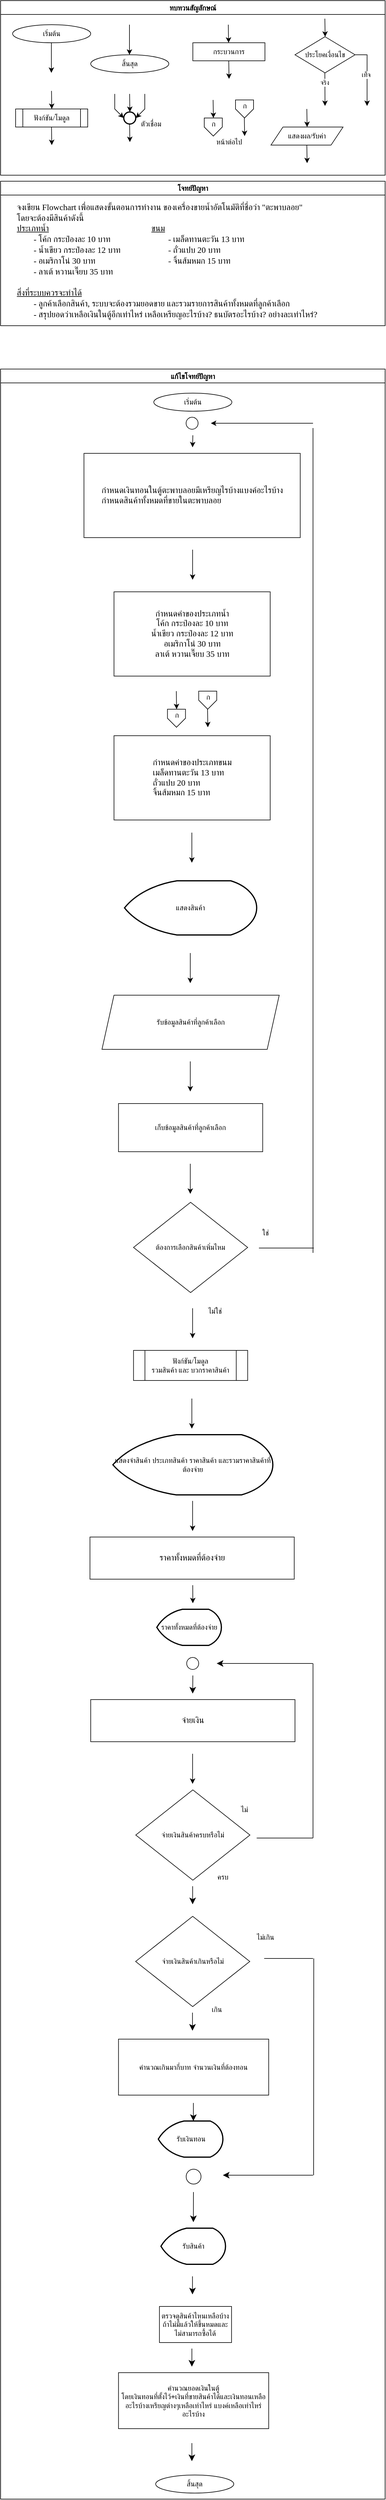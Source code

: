 <mxfile version="28.0.3">
  <diagram name="Page-1" id="BcEKtUA5P6ZAYUJ8KWXm">
    <mxGraphModel dx="1846" dy="598" grid="1" gridSize="10" guides="1" tooltips="1" connect="1" arrows="1" fold="1" page="1" pageScale="1" pageWidth="827" pageHeight="1169" math="0" shadow="0">
      <root>
        <mxCell id="0" />
        <mxCell id="1" parent="0" />
        <mxCell id="hxKvOkTSUKwzt0BQpjmr-1" value="ทบทวนสัญลักษณ์" style="swimlane;fontFamily=Sarabun;fontSource=https%3A%2F%2Ffonts.googleapis.com%2Fcss%3Ffamily%3DSarabun;" parent="1" vertex="1">
          <mxGeometry x="-720" y="20" width="640" height="290" as="geometry" />
        </mxCell>
        <mxCell id="hxKvOkTSUKwzt0BQpjmr-2" value="&lt;font data-font-src=&quot;https://fonts.googleapis.com/css?family=Sarabun&quot; face=&quot;Sarabun&quot;&gt;เริ่มต้น&lt;/font&gt;" style="ellipse;whiteSpace=wrap;html=1;" parent="hxKvOkTSUKwzt0BQpjmr-1" vertex="1">
          <mxGeometry x="20" y="40" width="130" height="30" as="geometry" />
        </mxCell>
        <mxCell id="hxKvOkTSUKwzt0BQpjmr-3" value="" style="endArrow=classic;html=1;rounded=0;" parent="hxKvOkTSUKwzt0BQpjmr-1" edge="1">
          <mxGeometry width="50" height="50" relative="1" as="geometry">
            <mxPoint x="84.5" y="70" as="sourcePoint" />
            <mxPoint x="84.5" y="120" as="targetPoint" />
          </mxGeometry>
        </mxCell>
        <mxCell id="hxKvOkTSUKwzt0BQpjmr-4" value="&lt;font face=&quot;Sarabun&quot;&gt;สิ้นสุด&lt;/font&gt;" style="ellipse;whiteSpace=wrap;html=1;" parent="hxKvOkTSUKwzt0BQpjmr-1" vertex="1">
          <mxGeometry x="150" y="90" width="130" height="30" as="geometry" />
        </mxCell>
        <mxCell id="hxKvOkTSUKwzt0BQpjmr-5" value="" style="endArrow=classic;html=1;rounded=0;" parent="hxKvOkTSUKwzt0BQpjmr-1" edge="1">
          <mxGeometry width="50" height="50" relative="1" as="geometry">
            <mxPoint x="214.5" y="40" as="sourcePoint" />
            <mxPoint x="214.5" y="90" as="targetPoint" />
          </mxGeometry>
        </mxCell>
        <mxCell id="hxKvOkTSUKwzt0BQpjmr-6" value="กระบวนการ" style="rounded=0;whiteSpace=wrap;html=1;fontFamily=Sarabun;fontSource=https%3A%2F%2Ffonts.googleapis.com%2Fcss%3Ffamily%3DSarabun;" parent="hxKvOkTSUKwzt0BQpjmr-1" vertex="1">
          <mxGeometry x="320" y="70" width="120" height="30" as="geometry" />
        </mxCell>
        <mxCell id="hxKvOkTSUKwzt0BQpjmr-7" value="" style="endArrow=classic;html=1;rounded=0;" parent="hxKvOkTSUKwzt0BQpjmr-1" edge="1">
          <mxGeometry width="50" height="50" relative="1" as="geometry">
            <mxPoint x="379" y="40" as="sourcePoint" />
            <mxPoint x="379.5" y="70" as="targetPoint" />
          </mxGeometry>
        </mxCell>
        <mxCell id="hxKvOkTSUKwzt0BQpjmr-8" value="" style="endArrow=classic;html=1;rounded=0;" parent="hxKvOkTSUKwzt0BQpjmr-1" edge="1">
          <mxGeometry width="50" height="50" relative="1" as="geometry">
            <mxPoint x="379.75" y="100" as="sourcePoint" />
            <mxPoint x="380.25" y="130" as="targetPoint" />
          </mxGeometry>
        </mxCell>
        <mxCell id="hxKvOkTSUKwzt0BQpjmr-9" value="ประโยคเงื่อนไข" style="rhombus;whiteSpace=wrap;html=1;fontFamily=Sarabun;fontSource=https%3A%2F%2Ffonts.googleapis.com%2Fcss%3Ffamily%3DSarabun;" parent="hxKvOkTSUKwzt0BQpjmr-1" vertex="1">
          <mxGeometry x="490" y="60" width="100" height="60" as="geometry" />
        </mxCell>
        <mxCell id="hxKvOkTSUKwzt0BQpjmr-10" value="" style="endArrow=classic;html=1;rounded=0;" parent="hxKvOkTSUKwzt0BQpjmr-1" edge="1">
          <mxGeometry width="50" height="50" relative="1" as="geometry">
            <mxPoint x="539.71" y="30" as="sourcePoint" />
            <mxPoint x="540.21" y="60" as="targetPoint" />
          </mxGeometry>
        </mxCell>
        <mxCell id="hxKvOkTSUKwzt0BQpjmr-11" value="" style="endArrow=classic;html=1;rounded=0;" parent="hxKvOkTSUKwzt0BQpjmr-1" edge="1">
          <mxGeometry width="50" height="50" relative="1" as="geometry">
            <mxPoint x="539.71" y="120" as="sourcePoint" />
            <mxPoint x="540" y="175" as="targetPoint" />
          </mxGeometry>
        </mxCell>
        <mxCell id="hxKvOkTSUKwzt0BQpjmr-12" value="จริง" style="edgeLabel;html=1;align=center;verticalAlign=middle;resizable=0;points=[];fontFamily=Sarabun;fontSource=https%3A%2F%2Ffonts.googleapis.com%2Fcss%3Ffamily%3DSarabun;" parent="hxKvOkTSUKwzt0BQpjmr-11" vertex="1" connectable="0">
          <mxGeometry x="-0.414" y="-1" relative="1" as="geometry">
            <mxPoint as="offset" />
          </mxGeometry>
        </mxCell>
        <mxCell id="hxKvOkTSUKwzt0BQpjmr-13" value="" style="endArrow=classic;html=1;rounded=0;exitX=1;exitY=0.5;exitDx=0;exitDy=0;" parent="hxKvOkTSUKwzt0BQpjmr-1" source="hxKvOkTSUKwzt0BQpjmr-9" edge="1">
          <mxGeometry width="50" height="50" relative="1" as="geometry">
            <mxPoint x="620" y="95" as="sourcePoint" />
            <mxPoint x="610" y="175" as="targetPoint" />
            <Array as="points">
              <mxPoint x="610" y="90" />
            </Array>
          </mxGeometry>
        </mxCell>
        <mxCell id="hxKvOkTSUKwzt0BQpjmr-14" value="&lt;font data-font-src=&quot;https://fonts.googleapis.com/css?family=Sarabun&quot; face=&quot;Sarabun&quot;&gt;เท็จ&lt;/font&gt;" style="edgeLabel;html=1;align=center;verticalAlign=middle;resizable=0;points=[];" parent="hxKvOkTSUKwzt0BQpjmr-13" vertex="1" connectable="0">
          <mxGeometry x="-0.002" y="-2" relative="1" as="geometry">
            <mxPoint as="offset" />
          </mxGeometry>
        </mxCell>
        <mxCell id="hxKvOkTSUKwzt0BQpjmr-15" value="&lt;font data-font-src=&quot;https://fonts.googleapis.com/css?family=Sarabun&quot; face=&quot;Sarabun&quot;&gt;ฟังก์ชัน/โมดูล&lt;/font&gt;" style="shape=process;whiteSpace=wrap;html=1;backgroundOutline=1;" parent="hxKvOkTSUKwzt0BQpjmr-1" vertex="1">
          <mxGeometry x="25" y="180" width="120" height="30" as="geometry" />
        </mxCell>
        <mxCell id="hxKvOkTSUKwzt0BQpjmr-16" value="" style="endArrow=classic;html=1;rounded=0;" parent="hxKvOkTSUKwzt0BQpjmr-1" edge="1">
          <mxGeometry width="50" height="50" relative="1" as="geometry">
            <mxPoint x="84.71" y="150" as="sourcePoint" />
            <mxPoint x="85.21" y="180" as="targetPoint" />
          </mxGeometry>
        </mxCell>
        <mxCell id="hxKvOkTSUKwzt0BQpjmr-17" value="" style="endArrow=classic;html=1;rounded=0;" parent="hxKvOkTSUKwzt0BQpjmr-1" edge="1">
          <mxGeometry width="50" height="50" relative="1" as="geometry">
            <mxPoint x="84.71" y="210" as="sourcePoint" />
            <mxPoint x="85.21" y="240" as="targetPoint" />
          </mxGeometry>
        </mxCell>
        <mxCell id="hxKvOkTSUKwzt0BQpjmr-18" value="" style="strokeWidth=2;html=1;shape=mxgraph.flowchart.start_2;whiteSpace=wrap;" parent="hxKvOkTSUKwzt0BQpjmr-1" vertex="1">
          <mxGeometry x="205" y="185" width="20" height="20" as="geometry" />
        </mxCell>
        <mxCell id="hxKvOkTSUKwzt0BQpjmr-19" value="" style="endArrow=classic;html=1;rounded=0;" parent="hxKvOkTSUKwzt0BQpjmr-1" edge="1">
          <mxGeometry width="50" height="50" relative="1" as="geometry">
            <mxPoint x="214.71" y="155" as="sourcePoint" />
            <mxPoint x="215.21" y="185" as="targetPoint" />
          </mxGeometry>
        </mxCell>
        <mxCell id="hxKvOkTSUKwzt0BQpjmr-20" value="" style="endArrow=classic;html=1;rounded=0;entryX=0;entryY=0.5;entryDx=0;entryDy=0;entryPerimeter=0;" parent="hxKvOkTSUKwzt0BQpjmr-1" target="hxKvOkTSUKwzt0BQpjmr-18" edge="1">
          <mxGeometry width="50" height="50" relative="1" as="geometry">
            <mxPoint x="190.0" y="155" as="sourcePoint" />
            <mxPoint x="190.5" y="185" as="targetPoint" />
            <Array as="points">
              <mxPoint x="190" y="180" />
            </Array>
          </mxGeometry>
        </mxCell>
        <mxCell id="hxKvOkTSUKwzt0BQpjmr-21" value="" style="endArrow=classic;html=1;rounded=0;entryX=1;entryY=0.5;entryDx=0;entryDy=0;entryPerimeter=0;" parent="hxKvOkTSUKwzt0BQpjmr-1" target="hxKvOkTSUKwzt0BQpjmr-18" edge="1">
          <mxGeometry width="50" height="50" relative="1" as="geometry">
            <mxPoint x="240.0" y="155" as="sourcePoint" />
            <mxPoint x="240.5" y="185" as="targetPoint" />
            <Array as="points">
              <mxPoint x="240" y="180" />
            </Array>
          </mxGeometry>
        </mxCell>
        <mxCell id="hxKvOkTSUKwzt0BQpjmr-22" value="" style="endArrow=classic;html=1;rounded=0;" parent="hxKvOkTSUKwzt0BQpjmr-1" edge="1">
          <mxGeometry width="50" height="50" relative="1" as="geometry">
            <mxPoint x="214.71" y="205" as="sourcePoint" />
            <mxPoint x="215.21" y="235" as="targetPoint" />
          </mxGeometry>
        </mxCell>
        <mxCell id="hxKvOkTSUKwzt0BQpjmr-23" value="&lt;font data-font-src=&quot;https://fonts.googleapis.com/css?family=Sarabun&quot; face=&quot;Sarabun&quot;&gt;ตัวเชื่อม&lt;/font&gt;" style="text;html=1;align=center;verticalAlign=middle;resizable=0;points=[];autosize=1;strokeColor=none;fillColor=none;" parent="hxKvOkTSUKwzt0BQpjmr-1" vertex="1">
          <mxGeometry x="220" y="190" width="60" height="30" as="geometry" />
        </mxCell>
        <mxCell id="hxKvOkTSUKwzt0BQpjmr-24" value="" style="endArrow=classic;html=1;rounded=0;" parent="hxKvOkTSUKwzt0BQpjmr-1" edge="1">
          <mxGeometry width="50" height="50" relative="1" as="geometry">
            <mxPoint x="353.71" y="165" as="sourcePoint" />
            <mxPoint x="354.21" y="195" as="targetPoint" />
          </mxGeometry>
        </mxCell>
        <mxCell id="hxKvOkTSUKwzt0BQpjmr-25" value="" style="verticalLabelPosition=bottom;verticalAlign=top;html=1;shape=offPageConnector;rounded=0;size=0.5;" parent="hxKvOkTSUKwzt0BQpjmr-1" vertex="1">
          <mxGeometry x="339" y="195" width="30" height="30" as="geometry" />
        </mxCell>
        <mxCell id="hxKvOkTSUKwzt0BQpjmr-26" value="" style="endArrow=classic;html=1;rounded=0;" parent="hxKvOkTSUKwzt0BQpjmr-1" edge="1">
          <mxGeometry width="50" height="50" relative="1" as="geometry">
            <mxPoint x="405.71" y="195" as="sourcePoint" />
            <mxPoint x="406.21" y="225" as="targetPoint" />
          </mxGeometry>
        </mxCell>
        <mxCell id="hxKvOkTSUKwzt0BQpjmr-27" value="" style="verticalLabelPosition=bottom;verticalAlign=top;html=1;shape=offPageConnector;rounded=0;size=0.5;" parent="hxKvOkTSUKwzt0BQpjmr-1" vertex="1">
          <mxGeometry x="391" y="165" width="30" height="30" as="geometry" />
        </mxCell>
        <mxCell id="hxKvOkTSUKwzt0BQpjmr-28" value="หน้าต่อไป" style="text;html=1;align=center;verticalAlign=middle;resizable=0;points=[];autosize=1;strokeColor=none;fillColor=none;fontFamily=Sarabun;fontSource=https%3A%2F%2Ffonts.googleapis.com%2Fcss%3Ffamily%3DSarabun;" parent="hxKvOkTSUKwzt0BQpjmr-1" vertex="1">
          <mxGeometry x="345" y="220" width="70" height="30" as="geometry" />
        </mxCell>
        <mxCell id="hxKvOkTSUKwzt0BQpjmr-29" value="ก" style="text;html=1;align=center;verticalAlign=middle;resizable=0;points=[];autosize=1;strokeColor=none;fillColor=none;fontFamily=Sarabun;fontSource=https%3A%2F%2Ffonts.googleapis.com%2Fcss%3Ffamily%3DSarabun;" parent="hxKvOkTSUKwzt0BQpjmr-1" vertex="1">
          <mxGeometry x="339" y="190" width="30" height="30" as="geometry" />
        </mxCell>
        <mxCell id="hxKvOkTSUKwzt0BQpjmr-30" value="ก" style="text;html=1;align=center;verticalAlign=middle;resizable=0;points=[];autosize=1;strokeColor=none;fillColor=none;fontFamily=Sarabun;fontSource=https%3A%2F%2Ffonts.googleapis.com%2Fcss%3Ffamily%3DSarabun;" parent="hxKvOkTSUKwzt0BQpjmr-1" vertex="1">
          <mxGeometry x="391" y="160" width="30" height="30" as="geometry" />
        </mxCell>
        <mxCell id="hxKvOkTSUKwzt0BQpjmr-31" value="แสดงผล/รับค่า" style="shape=parallelogram;perimeter=parallelogramPerimeter;whiteSpace=wrap;html=1;fixedSize=1;fontFamily=Sarabun;fontSource=https%3A%2F%2Ffonts.googleapis.com%2Fcss%3Ffamily%3DSarabun;" parent="hxKvOkTSUKwzt0BQpjmr-1" vertex="1">
          <mxGeometry x="450" y="210" width="120" height="30" as="geometry" />
        </mxCell>
        <mxCell id="hxKvOkTSUKwzt0BQpjmr-32" value="" style="endArrow=classic;html=1;rounded=0;" parent="hxKvOkTSUKwzt0BQpjmr-1" edge="1">
          <mxGeometry width="50" height="50" relative="1" as="geometry">
            <mxPoint x="509.71" y="180" as="sourcePoint" />
            <mxPoint x="510.21" y="210" as="targetPoint" />
          </mxGeometry>
        </mxCell>
        <mxCell id="hxKvOkTSUKwzt0BQpjmr-33" value="" style="endArrow=classic;html=1;rounded=0;" parent="hxKvOkTSUKwzt0BQpjmr-1" edge="1">
          <mxGeometry width="50" height="50" relative="1" as="geometry">
            <mxPoint x="509.71" y="240" as="sourcePoint" />
            <mxPoint x="510.21" y="270" as="targetPoint" />
          </mxGeometry>
        </mxCell>
        <mxCell id="hxKvOkTSUKwzt0BQpjmr-34" value="แก้ไขโจทย์ปัญหา" style="swimlane;fontFamily=Sarabun;fontSource=https%3A%2F%2Ffonts.googleapis.com%2Fcss%3Ffamily%3DSarabun;" parent="1" vertex="1">
          <mxGeometry x="-720" y="632" width="640" height="3538" as="geometry" />
        </mxCell>
        <mxCell id="hxKvOkTSUKwzt0BQpjmr-35" value="&lt;font data-font-src=&quot;https://fonts.googleapis.com/css?family=Sarabun&quot; face=&quot;Sarabun&quot;&gt;เริ่มต้น&lt;/font&gt;" style="ellipse;whiteSpace=wrap;html=1;" parent="hxKvOkTSUKwzt0BQpjmr-34" vertex="1">
          <mxGeometry x="255" y="40" width="130" height="30" as="geometry" />
        </mxCell>
        <mxCell id="hxKvOkTSUKwzt0BQpjmr-39" value="" style="endArrow=classic;html=1;rounded=0;" parent="hxKvOkTSUKwzt0BQpjmr-34" edge="1">
          <mxGeometry width="50" height="50" relative="1" as="geometry">
            <mxPoint x="320" y="110" as="sourcePoint" />
            <mxPoint x="319.5" y="130" as="targetPoint" />
          </mxGeometry>
        </mxCell>
        <mxCell id="hxKvOkTSUKwzt0BQpjmr-44" value="&lt;div&gt;&lt;span style=&quot;font-size: 14px; text-align: left; text-wrap-mode: nowrap;&quot;&gt;กำหนดค่าของประเภทน้ำ&lt;/span&gt;&lt;/div&gt;&lt;div&gt;&lt;span style=&quot;font-size: 14px; text-align: left; text-wrap-mode: nowrap;&quot;&gt;โค้ก กระป๋องละ 10 บาท&lt;/span&gt;&lt;/div&gt;&lt;div&gt;&lt;span style=&quot;font-size: 14px; text-align: left; text-wrap-mode: nowrap;&quot;&gt;น้ำเขียว กระป๋องละ 12 บาท&lt;/span&gt;&lt;/div&gt;&lt;div&gt;&lt;span style=&quot;font-size: 14px; text-align: left; text-wrap-mode: nowrap;&quot;&gt;อเมริกาโน่ 30 บาท&lt;/span&gt;&lt;/div&gt;&lt;div&gt;&lt;span style=&quot;font-size: 14px; text-align: left; text-wrap-mode: nowrap;&quot;&gt;ลาเต้ หวานเจี๊ยบ 35 บาท&lt;/span&gt;&lt;/div&gt;" style="rounded=0;whiteSpace=wrap;html=1;fontFamily=Sarabun;fontSource=https%3A%2F%2Ffonts.googleapis.com%2Fcss%3Ffamily%3DSarabun;" parent="hxKvOkTSUKwzt0BQpjmr-34" vertex="1">
          <mxGeometry x="188.75" y="370" width="260" height="140" as="geometry" />
        </mxCell>
        <mxCell id="hxKvOkTSUKwzt0BQpjmr-47" value="" style="endArrow=classic;html=1;rounded=0;" parent="hxKvOkTSUKwzt0BQpjmr-34" edge="1">
          <mxGeometry width="50" height="50" relative="1" as="geometry">
            <mxPoint x="292.46" y="535" as="sourcePoint" />
            <mxPoint x="292.96" y="565" as="targetPoint" />
          </mxGeometry>
        </mxCell>
        <mxCell id="hxKvOkTSUKwzt0BQpjmr-48" value="" style="verticalLabelPosition=bottom;verticalAlign=top;html=1;shape=offPageConnector;rounded=0;size=0.5;" parent="hxKvOkTSUKwzt0BQpjmr-34" vertex="1">
          <mxGeometry x="277.75" y="565" width="30" height="30" as="geometry" />
        </mxCell>
        <mxCell id="hxKvOkTSUKwzt0BQpjmr-49" value="" style="endArrow=classic;html=1;rounded=0;" parent="hxKvOkTSUKwzt0BQpjmr-34" edge="1">
          <mxGeometry width="50" height="50" relative="1" as="geometry">
            <mxPoint x="344.46" y="565" as="sourcePoint" />
            <mxPoint x="344.96" y="595" as="targetPoint" />
          </mxGeometry>
        </mxCell>
        <mxCell id="hxKvOkTSUKwzt0BQpjmr-50" value="" style="verticalLabelPosition=bottom;verticalAlign=top;html=1;shape=offPageConnector;rounded=0;size=0.5;" parent="hxKvOkTSUKwzt0BQpjmr-34" vertex="1">
          <mxGeometry x="329.75" y="535" width="30" height="30" as="geometry" />
        </mxCell>
        <mxCell id="hxKvOkTSUKwzt0BQpjmr-51" value="ก" style="text;html=1;align=center;verticalAlign=middle;resizable=0;points=[];autosize=1;strokeColor=none;fillColor=none;fontFamily=Sarabun;fontSource=https%3A%2F%2Ffonts.googleapis.com%2Fcss%3Ffamily%3DSarabun;" parent="hxKvOkTSUKwzt0BQpjmr-34" vertex="1">
          <mxGeometry x="277.75" y="560" width="30" height="30" as="geometry" />
        </mxCell>
        <mxCell id="hxKvOkTSUKwzt0BQpjmr-52" value="ก" style="text;html=1;align=center;verticalAlign=middle;resizable=0;points=[];autosize=1;strokeColor=none;fillColor=none;fontFamily=Sarabun;fontSource=https%3A%2F%2Ffonts.googleapis.com%2Fcss%3Ffamily%3DSarabun;" parent="hxKvOkTSUKwzt0BQpjmr-34" vertex="1">
          <mxGeometry x="329.75" y="530" width="30" height="30" as="geometry" />
        </mxCell>
        <mxCell id="hxKvOkTSUKwzt0BQpjmr-53" value="&lt;div&gt;&lt;span style=&quot;font-size: 14px; text-align: left; text-wrap-mode: nowrap;&quot;&gt;กำหนดค่าของประเภทขนม&lt;/span&gt;&lt;/div&gt;&lt;div style=&quot;text-align: left;&quot;&gt;&lt;span style=&quot;font-size: 14px; text-wrap-mode: nowrap;&quot;&gt;เมล็ดทานตะวัน 13 บาท&lt;/span&gt;&lt;/div&gt;&lt;div style=&quot;text-align: left;&quot;&gt;&lt;span style=&quot;font-size: 14px; text-wrap-mode: nowrap;&quot;&gt;ถั่วแปบ 20 บาท&lt;/span&gt;&lt;/div&gt;&lt;div style=&quot;text-align: left;&quot;&gt;&lt;span style=&quot;font-size: 14px; text-wrap-mode: nowrap;&quot;&gt;จิ้นส้มหมก 15 บาท&lt;/span&gt;&lt;/div&gt;" style="rounded=0;whiteSpace=wrap;html=1;fontFamily=Sarabun;fontSource=https%3A%2F%2Ffonts.googleapis.com%2Fcss%3Ffamily%3DSarabun;" parent="hxKvOkTSUKwzt0BQpjmr-34" vertex="1">
          <mxGeometry x="188.75" y="609" width="260" height="140" as="geometry" />
        </mxCell>
        <mxCell id="hxKvOkTSUKwzt0BQpjmr-55" value="" style="endArrow=classic;html=1;rounded=0;" parent="hxKvOkTSUKwzt0BQpjmr-34" edge="1">
          <mxGeometry width="50" height="50" relative="1" as="geometry">
            <mxPoint x="315.75" y="970" as="sourcePoint" />
            <mxPoint x="315.75" y="1020" as="targetPoint" />
          </mxGeometry>
        </mxCell>
        <mxCell id="hxKvOkTSUKwzt0BQpjmr-58" value="" style="endArrow=classic;html=1;rounded=0;" parent="hxKvOkTSUKwzt0BQpjmr-34" edge="1">
          <mxGeometry width="50" height="50" relative="1" as="geometry">
            <mxPoint x="315.75" y="1150" as="sourcePoint" />
            <mxPoint x="315.75" y="1200" as="targetPoint" />
          </mxGeometry>
        </mxCell>
        <mxCell id="hxKvOkTSUKwzt0BQpjmr-59" value="&lt;font data-font-src=&quot;https://fonts.googleapis.com/css?family=Sarabun&quot; face=&quot;Sarabun&quot;&gt;ฟังก์ชัน/โมดูล&lt;/font&gt;&lt;div&gt;&lt;font face=&quot;Sarabun&quot;&gt;รวมสินค้า และ บวกราคาสินค้า&lt;/font&gt;&lt;/div&gt;" style="shape=process;whiteSpace=wrap;html=1;backgroundOutline=1;" parent="hxKvOkTSUKwzt0BQpjmr-34" vertex="1">
          <mxGeometry x="221.25" y="1630" width="190" height="50" as="geometry" />
        </mxCell>
        <mxCell id="hxKvOkTSUKwzt0BQpjmr-68" value="" style="endArrow=classic;html=1;rounded=0;" parent="hxKvOkTSUKwzt0BQpjmr-34" edge="1">
          <mxGeometry width="50" height="50" relative="1" as="geometry">
            <mxPoint x="319.58" y="1560" as="sourcePoint" />
            <mxPoint x="319.58" y="1610" as="targetPoint" />
          </mxGeometry>
        </mxCell>
        <mxCell id="hxKvOkTSUKwzt0BQpjmr-69" value="รับข้อมูลสินค้าที่ลูกค้าเลือก" style="shape=parallelogram;perimeter=parallelogramPerimeter;whiteSpace=wrap;html=1;fixedSize=1;" parent="hxKvOkTSUKwzt0BQpjmr-34" vertex="1">
          <mxGeometry x="168.75" y="1040" width="295" height="90" as="geometry" />
        </mxCell>
        <mxCell id="hxKvOkTSUKwzt0BQpjmr-70" value="เก็บข้อมูลสินค้าที่ลูกค้าเลือก" style="rounded=0;whiteSpace=wrap;html=1;" parent="hxKvOkTSUKwzt0BQpjmr-34" vertex="1">
          <mxGeometry x="196.25" y="1220" width="240" height="80" as="geometry" />
        </mxCell>
        <mxCell id="hxKvOkTSUKwzt0BQpjmr-71" value="ต้องการเลือกสินค้าเพิ่มไหม" style="rhombus;whiteSpace=wrap;html=1;" parent="hxKvOkTSUKwzt0BQpjmr-34" vertex="1">
          <mxGeometry x="221.25" y="1384" width="190" height="150" as="geometry" />
        </mxCell>
        <mxCell id="hxKvOkTSUKwzt0BQpjmr-72" value="" style="endArrow=classic;html=1;rounded=0;" parent="hxKvOkTSUKwzt0BQpjmr-34" edge="1">
          <mxGeometry width="50" height="50" relative="1" as="geometry">
            <mxPoint x="315.75" y="1320" as="sourcePoint" />
            <mxPoint x="315.75" y="1370" as="targetPoint" />
          </mxGeometry>
        </mxCell>
        <mxCell id="hxKvOkTSUKwzt0BQpjmr-77" value="ใช่" style="text;html=1;align=center;verticalAlign=middle;whiteSpace=wrap;rounded=0;" parent="hxKvOkTSUKwzt0BQpjmr-34" vertex="1">
          <mxGeometry x="411.25" y="1420" width="60" height="30" as="geometry" />
        </mxCell>
        <mxCell id="hxKvOkTSUKwzt0BQpjmr-78" value="ไม่ใช่" style="text;html=1;align=center;verticalAlign=middle;whiteSpace=wrap;rounded=0;" parent="hxKvOkTSUKwzt0BQpjmr-34" vertex="1">
          <mxGeometry x="327.25" y="1550" width="60" height="30" as="geometry" />
        </mxCell>
        <mxCell id="hxKvOkTSUKwzt0BQpjmr-80" value="แสดงสินค้า" style="strokeWidth=2;html=1;shape=mxgraph.flowchart.display;whiteSpace=wrap;" parent="hxKvOkTSUKwzt0BQpjmr-34" vertex="1">
          <mxGeometry x="206.25" y="850" width="220" height="90" as="geometry" />
        </mxCell>
        <mxCell id="hxKvOkTSUKwzt0BQpjmr-81" value="" style="endArrow=classic;html=1;rounded=0;" parent="hxKvOkTSUKwzt0BQpjmr-34" edge="1">
          <mxGeometry width="50" height="50" relative="1" as="geometry">
            <mxPoint x="318.33" y="770" as="sourcePoint" />
            <mxPoint x="318.33" y="820" as="targetPoint" />
          </mxGeometry>
        </mxCell>
        <mxCell id="hxKvOkTSUKwzt0BQpjmr-82" value="" style="endArrow=classic;html=1;rounded=0;" parent="hxKvOkTSUKwzt0BQpjmr-34" edge="1">
          <mxGeometry width="50" height="50" relative="1" as="geometry">
            <mxPoint x="318.33" y="1710" as="sourcePoint" />
            <mxPoint x="318.33" y="1760" as="targetPoint" />
          </mxGeometry>
        </mxCell>
        <mxCell id="hxKvOkTSUKwzt0BQpjmr-83" value="แสดงจำสินค้า ประเภทสินค้า ราคาสินค้า และรวมราคาสินค้าที่ต้องจ่าย" style="strokeWidth=2;html=1;shape=mxgraph.flowchart.display;whiteSpace=wrap;" parent="hxKvOkTSUKwzt0BQpjmr-34" vertex="1">
          <mxGeometry x="186.88" y="1770" width="266.25" height="100" as="geometry" />
        </mxCell>
        <mxCell id="hxKvOkTSUKwzt0BQpjmr-84" value="&lt;div style=&quot;text-align: left;&quot;&gt;&lt;span style=&quot;font-size: 14px; text-wrap-mode: nowrap;&quot;&gt;กำหนดเงินทอนในตู้ตะพาบลอยมีเหรียญไรบ้างแบงค์อะไรบ้าง&lt;/span&gt;&lt;/div&gt;&lt;div style=&quot;text-align: left;&quot;&gt;&lt;span style=&quot;font-size: 14px; text-wrap-mode: nowrap;&quot;&gt;กำหนดสินค้าทั้งหมดที่ขายในตะพาบลอย&lt;/span&gt;&lt;/div&gt;" style="rounded=0;whiteSpace=wrap;html=1;fontFamily=Sarabun;fontSource=https%3A%2F%2Ffonts.googleapis.com%2Fcss%3Ffamily%3DSarabun;" parent="hxKvOkTSUKwzt0BQpjmr-34" vertex="1">
          <mxGeometry x="138.75" y="140" width="360" height="140" as="geometry" />
        </mxCell>
        <mxCell id="hxKvOkTSUKwzt0BQpjmr-85" value="" style="endArrow=classic;html=1;rounded=0;" parent="hxKvOkTSUKwzt0BQpjmr-34" edge="1">
          <mxGeometry width="50" height="50" relative="1" as="geometry">
            <mxPoint x="319.58" y="300" as="sourcePoint" />
            <mxPoint x="319.58" y="350" as="targetPoint" />
          </mxGeometry>
        </mxCell>
        <mxCell id="hxKvOkTSUKwzt0BQpjmr-86" value="" style="endArrow=classic;html=1;rounded=0;" parent="hxKvOkTSUKwzt0BQpjmr-34" edge="1">
          <mxGeometry width="50" height="50" relative="1" as="geometry">
            <mxPoint x="319.58" y="1880" as="sourcePoint" />
            <mxPoint x="319.58" y="1930" as="targetPoint" />
          </mxGeometry>
        </mxCell>
        <mxCell id="hxKvOkTSUKwzt0BQpjmr-87" value="&lt;div style=&quot;text-align: left;&quot;&gt;&lt;span style=&quot;font-size: 14px; text-wrap-mode: nowrap;&quot;&gt;ราคาทั้งหมดที่ต้องจ่าย&lt;/span&gt;&lt;/div&gt;" style="rounded=0;whiteSpace=wrap;html=1;fontFamily=Sarabun;fontSource=https%3A%2F%2Ffonts.googleapis.com%2Fcss%3Ffamily%3DSarabun;" parent="hxKvOkTSUKwzt0BQpjmr-34" vertex="1">
          <mxGeometry x="148.75" y="1940" width="340" height="70" as="geometry" />
        </mxCell>
        <mxCell id="hxKvOkTSUKwzt0BQpjmr-88" value="จ่ายเงินสินค้าครบหรือไม่" style="rhombus;whiteSpace=wrap;html=1;" parent="hxKvOkTSUKwzt0BQpjmr-34" vertex="1">
          <mxGeometry x="225.01" y="2360" width="190" height="150" as="geometry" />
        </mxCell>
        <mxCell id="hxKvOkTSUKwzt0BQpjmr-91" value="&lt;div style=&quot;text-align: left;&quot;&gt;&lt;span style=&quot;font-size: 14px; text-wrap-mode: nowrap;&quot;&gt;จ่ายเงิน&lt;/span&gt;&lt;/div&gt;" style="rounded=0;whiteSpace=wrap;html=1;fontFamily=Sarabun;fontSource=https%3A%2F%2Ffonts.googleapis.com%2Fcss%3Ffamily%3DSarabun;" parent="hxKvOkTSUKwzt0BQpjmr-34" vertex="1">
          <mxGeometry x="150.01" y="2210" width="340" height="70" as="geometry" />
        </mxCell>
        <mxCell id="hxKvOkTSUKwzt0BQpjmr-92" value="" style="endArrow=classic;html=1;rounded=0;" parent="hxKvOkTSUKwzt0BQpjmr-34" edge="1">
          <mxGeometry width="50" height="50" relative="1" as="geometry">
            <mxPoint x="319.57" y="2300" as="sourcePoint" />
            <mxPoint x="319.57" y="2350" as="targetPoint" />
          </mxGeometry>
        </mxCell>
        <mxCell id="hxKvOkTSUKwzt0BQpjmr-94" value="ไม่" style="text;html=1;align=center;verticalAlign=middle;whiteSpace=wrap;rounded=0;" parent="hxKvOkTSUKwzt0BQpjmr-34" vertex="1">
          <mxGeometry x="376.25" y="2378" width="60" height="30" as="geometry" />
        </mxCell>
        <mxCell id="hxKvOkTSUKwzt0BQpjmr-95" value="ครบ" style="text;html=1;align=center;verticalAlign=middle;whiteSpace=wrap;rounded=0;" parent="hxKvOkTSUKwzt0BQpjmr-34" vertex="1">
          <mxGeometry x="340" y="2490" width="60" height="30" as="geometry" />
        </mxCell>
        <mxCell id="hxKvOkTSUKwzt0BQpjmr-98" value="ราคาทั้งหมดที่ต้องจ่าย" style="strokeWidth=2;html=1;shape=mxgraph.flowchart.display;whiteSpace=wrap;" parent="hxKvOkTSUKwzt0BQpjmr-34" vertex="1">
          <mxGeometry x="260.01" y="2060" width="107.5" height="60" as="geometry" />
        </mxCell>
        <mxCell id="hxKvOkTSUKwzt0BQpjmr-99" value="" style="endArrow=classic;html=1;rounded=0;fontSize=12;startSize=8;endSize=8;curved=1;" parent="hxKvOkTSUKwzt0BQpjmr-34" edge="1">
          <mxGeometry width="50" height="50" relative="1" as="geometry">
            <mxPoint x="320" y="2170" as="sourcePoint" />
            <mxPoint x="319.71" y="2200" as="targetPoint" />
          </mxGeometry>
        </mxCell>
        <mxCell id="hxKvOkTSUKwzt0BQpjmr-107" value="" style="ellipse;whiteSpace=wrap;html=1;aspect=fixed;" parent="hxKvOkTSUKwzt0BQpjmr-34" vertex="1">
          <mxGeometry x="308.75" y="80" width="20" height="20" as="geometry" />
        </mxCell>
        <mxCell id="hxKvOkTSUKwzt0BQpjmr-108" value="" style="endArrow=classic;html=1;rounded=0;" parent="hxKvOkTSUKwzt0BQpjmr-34" edge="1">
          <mxGeometry width="50" height="50" relative="1" as="geometry">
            <mxPoint x="520" y="90" as="sourcePoint" />
            <mxPoint x="350" y="90" as="targetPoint" />
          </mxGeometry>
        </mxCell>
        <mxCell id="hxKvOkTSUKwzt0BQpjmr-109" value="" style="endArrow=none;html=1;rounded=0;fontSize=12;startSize=8;endSize=8;curved=1;" parent="hxKvOkTSUKwzt0BQpjmr-34" edge="1">
          <mxGeometry width="50" height="50" relative="1" as="geometry">
            <mxPoint x="430" y="1460" as="sourcePoint" />
            <mxPoint x="521.25" y="1460" as="targetPoint" />
          </mxGeometry>
        </mxCell>
        <mxCell id="hxKvOkTSUKwzt0BQpjmr-110" value="" style="endArrow=none;html=1;rounded=0;fontSize=12;startSize=8;endSize=8;curved=1;" parent="hxKvOkTSUKwzt0BQpjmr-34" edge="1">
          <mxGeometry width="50" height="50" relative="1" as="geometry">
            <mxPoint x="426.25" y="2440" as="sourcePoint" />
            <mxPoint x="520" y="2440" as="targetPoint" />
          </mxGeometry>
        </mxCell>
        <mxCell id="hxKvOkTSUKwzt0BQpjmr-111" value="" style="endArrow=none;html=1;rounded=0;fontSize=12;startSize=8;endSize=8;curved=1;" parent="hxKvOkTSUKwzt0BQpjmr-34" edge="1">
          <mxGeometry width="50" height="50" relative="1" as="geometry">
            <mxPoint x="520" y="2440" as="sourcePoint" />
            <mxPoint x="520" y="2150" as="targetPoint" />
          </mxGeometry>
        </mxCell>
        <mxCell id="hxKvOkTSUKwzt0BQpjmr-112" value="" style="endArrow=classic;html=1;rounded=0;fontSize=12;startSize=8;endSize=8;curved=1;" parent="hxKvOkTSUKwzt0BQpjmr-34" edge="1">
          <mxGeometry width="50" height="50" relative="1" as="geometry">
            <mxPoint x="519.75" y="2150" as="sourcePoint" />
            <mxPoint x="359.75" y="2150" as="targetPoint" />
          </mxGeometry>
        </mxCell>
        <mxCell id="hxKvOkTSUKwzt0BQpjmr-90" value="" style="endArrow=classic;html=1;rounded=0;" parent="hxKvOkTSUKwzt0BQpjmr-34" edge="1">
          <mxGeometry width="50" height="50" relative="1" as="geometry">
            <mxPoint x="319.8" y="2020" as="sourcePoint" />
            <mxPoint x="320" y="2050" as="targetPoint" />
          </mxGeometry>
        </mxCell>
        <mxCell id="hxKvOkTSUKwzt0BQpjmr-114" value="" style="ellipse;whiteSpace=wrap;html=1;aspect=fixed;" parent="hxKvOkTSUKwzt0BQpjmr-34" vertex="1">
          <mxGeometry x="309.75" y="2140" width="20" height="20" as="geometry" />
        </mxCell>
        <mxCell id="hxKvOkTSUKwzt0BQpjmr-96" value="" style="endArrow=classic;html=1;rounded=0;fontSize=12;startSize=8;endSize=8;curved=1;" parent="hxKvOkTSUKwzt0BQpjmr-34" edge="1">
          <mxGeometry width="50" height="50" relative="1" as="geometry">
            <mxPoint x="319.65" y="2520" as="sourcePoint" />
            <mxPoint x="319.65" y="2550" as="targetPoint" />
          </mxGeometry>
        </mxCell>
        <mxCell id="SZXfnsuvj6eetS7_WlyC-2" value="จ่ายเงินสินค้าเกินหรือไม่" style="rhombus;whiteSpace=wrap;html=1;" vertex="1" parent="hxKvOkTSUKwzt0BQpjmr-34">
          <mxGeometry x="224.75" y="2570" width="190" height="150" as="geometry" />
        </mxCell>
        <mxCell id="SZXfnsuvj6eetS7_WlyC-3" value="เกิน" style="text;html=1;align=center;verticalAlign=middle;whiteSpace=wrap;rounded=0;" vertex="1" parent="hxKvOkTSUKwzt0BQpjmr-34">
          <mxGeometry x="329.75" y="2710" width="60" height="30" as="geometry" />
        </mxCell>
        <mxCell id="SZXfnsuvj6eetS7_WlyC-4" value="ไม่เกิน" style="text;html=1;align=center;verticalAlign=middle;whiteSpace=wrap;rounded=0;" vertex="1" parent="hxKvOkTSUKwzt0BQpjmr-34">
          <mxGeometry x="411.25" y="2590" width="60" height="30" as="geometry" />
        </mxCell>
        <mxCell id="SZXfnsuvj6eetS7_WlyC-5" value="คำนวณเกินมากี่บาท จำนวนเงินที่ต้องทอน" style="rounded=0;whiteSpace=wrap;html=1;" vertex="1" parent="hxKvOkTSUKwzt0BQpjmr-34">
          <mxGeometry x="196.25" y="2774" width="249.99" height="93" as="geometry" />
        </mxCell>
        <mxCell id="SZXfnsuvj6eetS7_WlyC-6" value="" style="endArrow=classic;html=1;rounded=0;fontSize=12;startSize=8;endSize=8;curved=1;" edge="1" parent="hxKvOkTSUKwzt0BQpjmr-34">
          <mxGeometry width="50" height="50" relative="1" as="geometry">
            <mxPoint x="319.39" y="2730" as="sourcePoint" />
            <mxPoint x="319.39" y="2760" as="targetPoint" />
          </mxGeometry>
        </mxCell>
        <mxCell id="SZXfnsuvj6eetS7_WlyC-7" value="รับเงินทอน" style="strokeWidth=2;html=1;shape=mxgraph.flowchart.display;whiteSpace=wrap;" vertex="1" parent="hxKvOkTSUKwzt0BQpjmr-34">
          <mxGeometry x="262.5" y="2910" width="107.5" height="60" as="geometry" />
        </mxCell>
        <mxCell id="SZXfnsuvj6eetS7_WlyC-8" value="" style="endArrow=classic;html=1;rounded=0;fontSize=12;startSize=8;endSize=8;curved=1;" edge="1" parent="hxKvOkTSUKwzt0BQpjmr-34">
          <mxGeometry width="50" height="50" relative="1" as="geometry">
            <mxPoint x="320.89" y="2880" as="sourcePoint" />
            <mxPoint x="320.89" y="2910" as="targetPoint" />
          </mxGeometry>
        </mxCell>
        <mxCell id="SZXfnsuvj6eetS7_WlyC-9" value="" style="endArrow=classic;html=1;rounded=0;fontSize=12;startSize=8;endSize=8;curved=1;" edge="1" parent="hxKvOkTSUKwzt0BQpjmr-34">
          <mxGeometry width="50" height="50" relative="1" as="geometry">
            <mxPoint x="321" y="3028" as="sourcePoint" />
            <mxPoint x="320.89" y="3078" as="targetPoint" />
          </mxGeometry>
        </mxCell>
        <mxCell id="hxKvOkTSUKwzt0BQpjmr-36" value="&lt;font face=&quot;Sarabun&quot;&gt;สิ้นสุด&lt;/font&gt;" style="ellipse;whiteSpace=wrap;html=1;" parent="hxKvOkTSUKwzt0BQpjmr-34" vertex="1">
          <mxGeometry x="258.13" y="3498" width="130" height="30" as="geometry" />
        </mxCell>
        <mxCell id="hxKvOkTSUKwzt0BQpjmr-97" value="รับสินค้า" style="strokeWidth=2;html=1;shape=mxgraph.flowchart.display;whiteSpace=wrap;" parent="hxKvOkTSUKwzt0BQpjmr-34" vertex="1">
          <mxGeometry x="266.88" y="3088" width="107.5" height="60" as="geometry" />
        </mxCell>
        <mxCell id="hxKvOkTSUKwzt0BQpjmr-102" value="" style="endArrow=classic;html=1;rounded=0;fontSize=12;startSize=8;endSize=8;curved=1;" parent="hxKvOkTSUKwzt0BQpjmr-34" edge="1">
          <mxGeometry width="50" height="50" relative="1" as="geometry">
            <mxPoint x="319.39" y="3168" as="sourcePoint" />
            <mxPoint x="319.39" y="3198" as="targetPoint" />
          </mxGeometry>
        </mxCell>
        <mxCell id="hxKvOkTSUKwzt0BQpjmr-103" value="ตรวจดูสินค้าไหนเหลือบ้างถ้าไม่มีแล้วให้ขึ้นหมดและไม่สามารถซื้อได้" style="rounded=0;whiteSpace=wrap;html=1;" parent="hxKvOkTSUKwzt0BQpjmr-34" vertex="1">
          <mxGeometry x="264.39" y="3218" width="120" height="60" as="geometry" />
        </mxCell>
        <mxCell id="hxKvOkTSUKwzt0BQpjmr-104" value="" style="endArrow=classic;html=1;rounded=0;fontSize=12;startSize=8;endSize=8;curved=1;" parent="hxKvOkTSUKwzt0BQpjmr-34" edge="1">
          <mxGeometry width="50" height="50" relative="1" as="geometry">
            <mxPoint x="318.39" y="3288" as="sourcePoint" />
            <mxPoint x="318.39" y="3318" as="targetPoint" />
          </mxGeometry>
        </mxCell>
        <mxCell id="hxKvOkTSUKwzt0BQpjmr-105" value="คำนวณยอดเงินในตู้&lt;div&gt;โดยเงินทอนที่ตั้งไว้+เงินที่ขายสินค้าได้และเงินทอนเหลืออะไรบ้างเหรียญต่างๆเหลือเท่าไหร่ แบงค์เหลือเท่าไหร่ อะไรบ้าง&lt;/div&gt;" style="rounded=0;whiteSpace=wrap;html=1;" parent="hxKvOkTSUKwzt0BQpjmr-34" vertex="1">
          <mxGeometry x="196.25" y="3328" width="249.99" height="93" as="geometry" />
        </mxCell>
        <mxCell id="hxKvOkTSUKwzt0BQpjmr-106" value="" style="endArrow=classic;html=1;rounded=0;fontSize=12;startSize=8;endSize=8;curved=1;" parent="hxKvOkTSUKwzt0BQpjmr-34" edge="1">
          <mxGeometry width="50" height="50" relative="1" as="geometry">
            <mxPoint x="318.39" y="3445" as="sourcePoint" />
            <mxPoint x="318.39" y="3475" as="targetPoint" />
          </mxGeometry>
        </mxCell>
        <mxCell id="SZXfnsuvj6eetS7_WlyC-10" value="" style="endArrow=none;html=1;rounded=0;fontSize=12;startSize=8;endSize=8;curved=1;" edge="1" parent="hxKvOkTSUKwzt0BQpjmr-34">
          <mxGeometry width="50" height="50" relative="1" as="geometry">
            <mxPoint x="438.75" y="2640" as="sourcePoint" />
            <mxPoint x="520" y="2640" as="targetPoint" />
          </mxGeometry>
        </mxCell>
        <mxCell id="SZXfnsuvj6eetS7_WlyC-11" value="" style="endArrow=none;html=1;rounded=0;fontSize=12;startSize=8;endSize=8;curved=1;" edge="1" parent="hxKvOkTSUKwzt0BQpjmr-34">
          <mxGeometry width="50" height="50" relative="1" as="geometry">
            <mxPoint x="521" y="3000" as="sourcePoint" />
            <mxPoint x="521.25" y="2640" as="targetPoint" />
          </mxGeometry>
        </mxCell>
        <mxCell id="SZXfnsuvj6eetS7_WlyC-12" value="" style="endArrow=classic;html=1;rounded=0;fontSize=12;startSize=8;endSize=8;curved=1;" edge="1" parent="hxKvOkTSUKwzt0BQpjmr-34">
          <mxGeometry width="50" height="50" relative="1" as="geometry">
            <mxPoint x="520" y="3000" as="sourcePoint" />
            <mxPoint x="370" y="3000" as="targetPoint" />
          </mxGeometry>
        </mxCell>
        <mxCell id="SZXfnsuvj6eetS7_WlyC-15" value="" style="ellipse;whiteSpace=wrap;html=1;aspect=fixed;" vertex="1" parent="hxKvOkTSUKwzt0BQpjmr-34">
          <mxGeometry x="308.87" y="2990" width="24.75" height="24.75" as="geometry" />
        </mxCell>
        <mxCell id="hxKvOkTSUKwzt0BQpjmr-37" value="&lt;font data-font-src=&quot;https://fonts.googleapis.com/css?family=Sarabun&quot; face=&quot;Sarabun&quot;&gt;โจทย์ปัญหา&lt;/font&gt;" style="swimlane;whiteSpace=wrap;html=1;" parent="1" vertex="1">
          <mxGeometry x="-720" y="320" width="640" height="240" as="geometry" />
        </mxCell>
        <mxCell id="hxKvOkTSUKwzt0BQpjmr-38" value="&lt;font data-font-src=&quot;https://fonts.googleapis.com/css?family=Sarabun&quot; face=&quot;Sarabun&quot; style=&quot;font-size: 14px;&quot;&gt;จงเขียน Flowchart เพื่อแสดงขั้นตอนการทำงาน ของเครื่องขายน้ำอัตโนมัติที่ชื่อว่า &quot;ตะพาบลอย&quot;&lt;br&gt;โดยจะต้องมีสินค้าดังนี้&lt;br&gt;&lt;u&gt;ประเภทน้ำ&lt;span style=&quot;white-space: pre;&quot;&gt;&#x9;&lt;/span&gt;&lt;span style=&quot;white-space: pre;&quot;&gt;&#x9;&lt;/span&gt;&lt;span style=&quot;white-space: pre;&quot;&gt;&#x9;&lt;/span&gt;&lt;span style=&quot;white-space: pre;&quot;&gt;&#x9;&lt;/span&gt;&lt;span style=&quot;white-space: pre;&quot;&gt;&#x9;&lt;/span&gt;&lt;span style=&quot;white-space: pre;&quot;&gt;&#x9;&lt;span style=&quot;white-space: pre;&quot;&gt;&#x9;&lt;/span&gt;ข&lt;/span&gt;นม&lt;/u&gt;&lt;br&gt;&lt;span style=&quot;white-space: pre;&quot;&gt;&#x9;&lt;/span&gt;- โค้ก กระป๋องละ 10 บาท&lt;span style=&quot;white-space: pre;&quot;&gt;&#x9;&lt;/span&gt;&lt;span style=&quot;white-space: pre;&quot;&gt;&#x9;&lt;/span&gt;&lt;span style=&quot;white-space: pre;&quot;&gt;&#x9;&lt;/span&gt;&lt;span style=&quot;white-space: pre;&quot;&gt;&#x9;&lt;/span&gt;- เมล็ดทานตะวัน 13 บาท&lt;br&gt;&lt;span style=&quot;white-space: pre;&quot;&gt;&#x9;&lt;/span&gt;- น้ำเขียว กระป๋องละ 12 บาท&lt;span style=&quot;white-space: pre;&quot;&gt;&#x9;&lt;/span&gt;&lt;span style=&quot;white-space: pre;&quot;&gt;&#x9;&lt;/span&gt;&lt;span style=&quot;white-space: pre;&quot;&gt;&#x9;&lt;/span&gt;- ถั่วแปบ 20 บาท&lt;br&gt;&lt;span style=&quot;white-space: pre;&quot;&gt;&#x9;&lt;/span&gt;- อเมริกาโน่ 30 บาท&lt;span style=&quot;white-space: pre;&quot;&gt;&#x9;&lt;/span&gt;&lt;span style=&quot;white-space: pre;&quot;&gt;&#x9;&lt;/span&gt;&lt;span style=&quot;white-space: pre;&quot;&gt;&#x9;&lt;/span&gt;&lt;span style=&quot;white-space: pre;&quot;&gt;&#x9;&lt;/span&gt;&lt;span style=&quot;white-space: pre;&quot;&gt;&#x9;&lt;/span&gt;- จิ้นส้มหมก 15 บาท&lt;br&gt;&lt;span style=&quot;white-space: pre;&quot;&gt;&#x9;&lt;/span&gt;- ลาเต้ หวานเจี๊ยบ 35 บาท&lt;span style=&quot;white-space: pre;&quot;&gt;&#x9;&lt;/span&gt;&lt;br&gt;&lt;br&gt;&lt;u&gt;สิ่งที่ระบบควรจะทำได้&lt;/u&gt;&lt;br&gt;&lt;span style=&quot;white-space: pre;&quot;&gt;&#x9;&lt;/span&gt;- ลูกค้าเลือกสินค้า, ระบบจะต้องรวมยอดขาย และรวมรายการสินค้าทั้งหมดที่ลูกค้าเลือก&lt;br&gt;&lt;span style=&quot;white-space: pre;&quot;&gt;&#x9;&lt;/span&gt;- สรุปยอดว่าเหลือเงินในตู้อีกเท่าไหร่ เหลือเหรียญอะไรบ้าง? ธนบัตรอะไรบ้าง? อย่างละเท่าไหร่?&lt;br&gt;&lt;br&gt;&lt;br&gt;&lt;/font&gt;" style="text;html=1;align=left;verticalAlign=middle;resizable=0;points=[];autosize=1;strokeColor=none;fillColor=none;fontSize=14;" parent="hxKvOkTSUKwzt0BQpjmr-37" vertex="1">
          <mxGeometry x="25" y="30" width="580" height="240" as="geometry" />
        </mxCell>
        <mxCell id="hxKvOkTSUKwzt0BQpjmr-74" value="" style="endArrow=none;html=1;rounded=0;fontSize=12;startSize=8;endSize=8;curved=1;" parent="1" edge="1">
          <mxGeometry width="50" height="50" relative="1" as="geometry">
            <mxPoint x="-200" y="2100" as="sourcePoint" />
            <mxPoint x="-200" y="730" as="targetPoint" />
          </mxGeometry>
        </mxCell>
      </root>
    </mxGraphModel>
  </diagram>
</mxfile>
